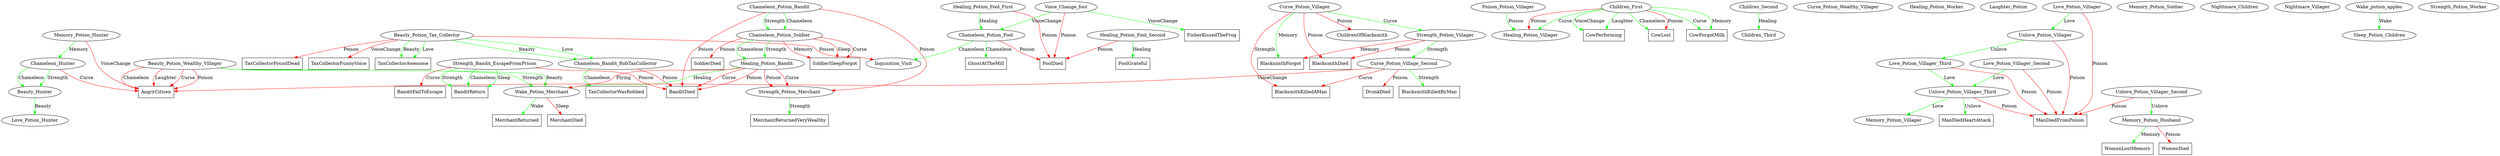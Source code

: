 digraph{
Beauty_Hunter
Beauty_Hunter -> Love_Potion_Hunter [color=green, label=Beauty]
Beauty_Potion_Tax_Collector
Beauty_Potion_Tax_Collector -> Chameleon_Bandit_RobTaxCollector [color=green, label=Beauty]
Beauty_Potion_Tax_Collector -> TaxCollectorAwesome[color=green, label=Beauty]
TaxCollectorAwesome [shape = record]
Beauty_Potion_Tax_Collector -> Chameleon_Bandit_RobTaxCollector [color=green, label=Love]
Beauty_Potion_Tax_Collector -> TaxCollectorAwesome[color=green, label=Love]
TaxCollectorAwesome [shape = record]
Beauty_Potion_Tax_Collector -> Inquisition_Visit [color=red, label=Poison]
Beauty_Potion_Tax_Collector -> TaxCollectorFoundDead[color=red, label=Poison]
TaxCollectorFoundDead [shape = record]
Beauty_Potion_Tax_Collector -> TaxCollectorFunnyVoice[color=red, label=VoiceChange]
TaxCollectorFunnyVoice [shape = record]
Beauty_Potion_Wealthy_Villager
Beauty_Potion_Wealthy_Villager -> Wake_Potion_Merchant [color=green, label=Beauty]
Beauty_Potion_Wealthy_Villager -> Wake_Potion_Merchant [color=green, label=Strength]
Beauty_Potion_Wealthy_Villager -> AngryCitizen[color=red, label=Curse]
AngryCitizen [shape = record]
Beauty_Potion_Wealthy_Villager -> AngryCitizen[color=red, label=Poison]
AngryCitizen [shape = record]
Beauty_Potion_Wealthy_Villager -> AngryCitizen[color=red, label=Chameleon]
AngryCitizen [shape = record]
Beauty_Potion_Wealthy_Villager -> AngryCitizen[color=red, label=Laughter]
AngryCitizen [shape = record]
Chameleon_Bandit_RobTaxCollector
Chameleon_Bandit_RobTaxCollector -> TaxCollectorWasRobbed[color=green, label=Chameleon]
TaxCollectorWasRobbed [shape = record]
Chameleon_Bandit_RobTaxCollector -> BanditDied[color=red, label=Poison]
BanditDied [shape = record]
Chameleon_Hunter
Chameleon_Hunter -> Beauty_Hunter [color=green, label=Chameleon]
Chameleon_Hunter -> Beauty_Hunter [color=green, label=Strength]
Chameleon_Hunter -> AngryCitizen[color=red, label=Curse]
AngryCitizen [shape = record]
Chameleon_Potion_Bandit
Chameleon_Potion_Bandit -> Chameleon_Potion_Soldier [color=green, label=Chameleon]
Chameleon_Potion_Bandit -> Chameleon_Potion_Soldier [color=green, label=Strength]
Chameleon_Potion_Bandit -> Strength_Potion_Merchant [color=red, label=Poison]
Chameleon_Potion_Bandit -> BanditDied[color=red, label=Poison]
BanditDied [shape = record]
Chameleon_Potion_Fool
Chameleon_Potion_Fool -> Inquisition_Visit [color=green, label=Chameleon]
Chameleon_Potion_Fool -> GhostAtTheMill[color=green, label=Chameleon]
GhostAtTheMill [shape = record]
Chameleon_Potion_Fool -> FoolDied[color=red, label=Poison]
FoolDied [shape = record]
Chameleon_Potion_Soldier
Chameleon_Potion_Soldier -> Healing_Potion_Bandit [color=green, label=Strength]
Chameleon_Potion_Soldier -> Healing_Potion_Bandit [color=green, label=Chameleon]
Chameleon_Potion_Soldier -> SoldierSleepForgot[color=red, label=Sleep]
SoldierSleepForgot [shape = record]
Chameleon_Potion_Soldier -> SoldierSleepForgot[color=red, label=Curse]
SoldierSleepForgot [shape = record]
Chameleon_Potion_Soldier -> SoldierDied[color=red, label=Poison]
SoldierDied [shape = record]
Chameleon_Potion_Soldier -> SoldierSleepForgot[color=red, label=Memory]
SoldierSleepForgot [shape = record]
Children_First
Children_First -> СowPerforming[color=green, label=VoiceChange]
СowPerforming [shape = record]
Children_First -> Healing_Potion_Villager [color=red, label=Poison]
Children_First -> CowLost[color=red, label=Poison]
CowLost [shape = record]
Children_First -> CowLost[color=green, label=Chameleon]
CowLost [shape = record]
Children_First -> CowForgotMilk[color=green, label=Memory]
CowForgotMilk [shape = record]
Children_First -> СowPerforming[color=green, label=Laughter]
СowPerforming [shape = record]
Children_First -> Healing_Potion_Villager [color=green, label=Curse]
Children_First -> CowForgotMilk[color=green, label=Curse]
CowForgotMilk [shape = record]
Children_Second
Children_Second -> Children_Third [color=green, label=Healing]
Children_Third
ChildrenOfBlacksmith
Curse_Potion_Village_Second
Curse_Potion_Village_Second -> BlacksmithKilledByMan[color=green, label=Strength]
BlacksmithKilledByMan [shape = record]
Curse_Potion_Village_Second -> DrunkDied[color=red, label=Poison]
DrunkDied [shape = record]
Curse_Potion_Village_Second -> BlacksmithKilledAMan[color=red, label=Curse]
BlacksmithKilledAMan [shape = record]
Curse_Potion_Village_Second -> AngryCitizen[color=red, label=VoiceChange]
AngryCitizen [shape = record]
Curse_Potion_Villager
Curse_Potion_Villager -> Strength_Potion_Villager [color=green, label=Curse]
Curse_Potion_Villager -> ChildrenOfBlacksmith [color=red, label=Poison]
Curse_Potion_Villager -> BlacksmithDied[color=red, label=Poison]
BlacksmithDied [shape = record]
Curse_Potion_Villager -> BlacksmithKilledAMan[color=red, label=Strength]
BlacksmithKilledAMan [shape = record]
Curse_Potion_Villager -> BlacksimthForgot[color=green, label=Memory]
BlacksimthForgot [shape = record]
Curse_Potion_Wealthy_Villager
Healing_Potion_Bandit
Healing_Potion_Bandit -> Wake_Potion_Merchant [color=green, label=Healing]
Healing_Potion_Bandit -> Strength_Potion_Merchant [color=red, label=Curse]
Healing_Potion_Bandit -> BanditDied[color=red, label=Curse]
BanditDied [shape = record]
Healing_Potion_Bandit -> Strength_Potion_Merchant [color=red, label=Poison]
Healing_Potion_Bandit -> BanditDied[color=red, label=Poison]
BanditDied [shape = record]
Healing_Potion_Bandit -> Wake_Potion_Merchant [color=red, label=Flying]
Healing_Potion_Fool_First
Healing_Potion_Fool_First -> Chameleon_Potion_Fool [color=green, label=Healing]
Healing_Potion_Fool_First -> FoolDied[color=red, label=Poison]
FoolDied [shape = record]
Healing_Potion_Fool_Second
Healing_Potion_Fool_Second -> FoolGrateful[color=green, label=Healing]
FoolGrateful [shape = record]
Healing_Potion_Fool_Second -> FoolDied[color=red, label=Poison]
FoolDied [shape = record]
Healing_Potion_Villager
Healing_Potion_Worker
Inquisition_Visit
Laughter_Potion
Love_Potion_Hunter
Love_Potion_Villager
Love_Potion_Villager -> Unlove_Potion_Villager [color=green, label=Love]
Love_Potion_Villager -> ManDiedFromPoison[color=red, label=Poison]
ManDiedFromPoison [shape = record]
Love_Potion_Villager_Second
Love_Potion_Villager_Second -> Unlove_Potion_Villager_Third [color=green, label=Love]
Love_Potion_Villager_Second -> ManDiedFromPoison[color=red, label=Poison]
ManDiedFromPoison [shape = record]
Love_Potion_Villager_Third
Love_Potion_Villager_Third -> Unlove_Potion_Villager_Third [color=green, label=Love]
Love_Potion_Villager_Third -> ManDiedFromPoison[color=red, label=Poison]
ManDiedFromPoison [shape = record]
Memory_Potion_Hunter
Memory_Potion_Hunter -> Chameleon_Hunter [color=green, label=Memory]
Memory_Potion_Hunter -> AngryCitizen[color=red, label=VoiceChange]
AngryCitizen [shape = record]
Memory_Potion_Husband
Memory_Potion_Husband -> WomenLostMemory[color=green, label=Memory]
WomenLostMemory [shape = record]
Memory_Potion_Husband -> WomenDied[color=red, label=Poison]
WomenDied [shape = record]
Memory_Potion_Soldier
Memory_Potion_Villager
Nightmare_Children
Nightmare_Villager
Poison_Potion_Villager
Poison_Potion_Villager -> Healing_Potion_Villager [color=green, label=Poison]
Sleep_Potion_Children
Strength_Bandit_EscapeFromPrison
Strength_Bandit_EscapeFromPrison -> BanditReturn[color=green, label=Strength]
BanditReturn [shape = record]
Strength_Bandit_EscapeFromPrison -> BanditReturn[color=green, label=Chameleon]
BanditReturn [shape = record]
Strength_Bandit_EscapeFromPrison -> BanditFailToEscape[color=red, label=Curse]
BanditFailToEscape [shape = record]
Strength_Bandit_EscapeFromPrison -> BanditDied[color=red, label=Poison]
BanditDied [shape = record]
Strength_Bandit_EscapeFromPrison -> BanditReturn[color=green, label=Sleep]
BanditReturn [shape = record]
Strength_Potion_Merchant
Strength_Potion_Merchant -> MerchantReturnedVeryWealthy[color=green, label=Strength]
MerchantReturnedVeryWealthy [shape = record]
Strength_Potion_Villager
Strength_Potion_Villager -> Curse_Potion_Village_Second [color=green, label=Strength]
Strength_Potion_Villager -> BlacksmithDied[color=red, label=Poison]
BlacksmithDied [shape = record]
Strength_Potion_Villager -> BlacksimthForgot[color=red, label=Memory]
BlacksimthForgot [shape = record]
Strength_Potion_Worker
Unlove_Potion_Villager
Unlove_Potion_Villager -> Love_Potion_Villager_Third [color=green, label=Unlove]
Unlove_Potion_Villager -> ManDiedFromPoison[color=red, label=Poison]
ManDiedFromPoison [shape = record]
Unlove_Potion_Villager_Second
Unlove_Potion_Villager_Second -> Memory_Potion_Husband [color=green, label=Unlove]
Unlove_Potion_Villager_Second -> ManDiedFromPoison[color=red, label=Poison]
ManDiedFromPoison [shape = record]
Unlove_Potion_Villager_Third
Unlove_Potion_Villager_Third -> ManDiedHeartAttack[color=green, label=Unlove]
ManDiedHeartAttack [shape = record]
Unlove_Potion_Villager_Third -> Memory_Potion_Villager [color=green, label=Love]
Unlove_Potion_Villager_Third -> ManDiedFromPoison[color=red, label=Poison]
ManDiedFromPoison [shape = record]
Voice_Change_fool
Voice_Change_fool -> Chameleon_Potion_Fool [color=green, label=VoiceChange]
Voice_Change_fool -> FisherKissedTheFrog[color=green, label=VoiceChange]
FisherKissedTheFrog [shape = record]
Voice_Change_fool -> FoolDied[color=red, label=Poison]
FoolDied [shape = record]
Wake_potion_apples
Wake_potion_apples -> Sleep_Potion_Children [color=green, label=Wake]
Wake_Potion_Merchant
Wake_Potion_Merchant -> MerchantReturned[color=green, label=Wake]
MerchantReturned [shape = record]
Wake_Potion_Merchant -> MerchantDied[color=red, label=Sleep]
MerchantDied [shape = record]
}